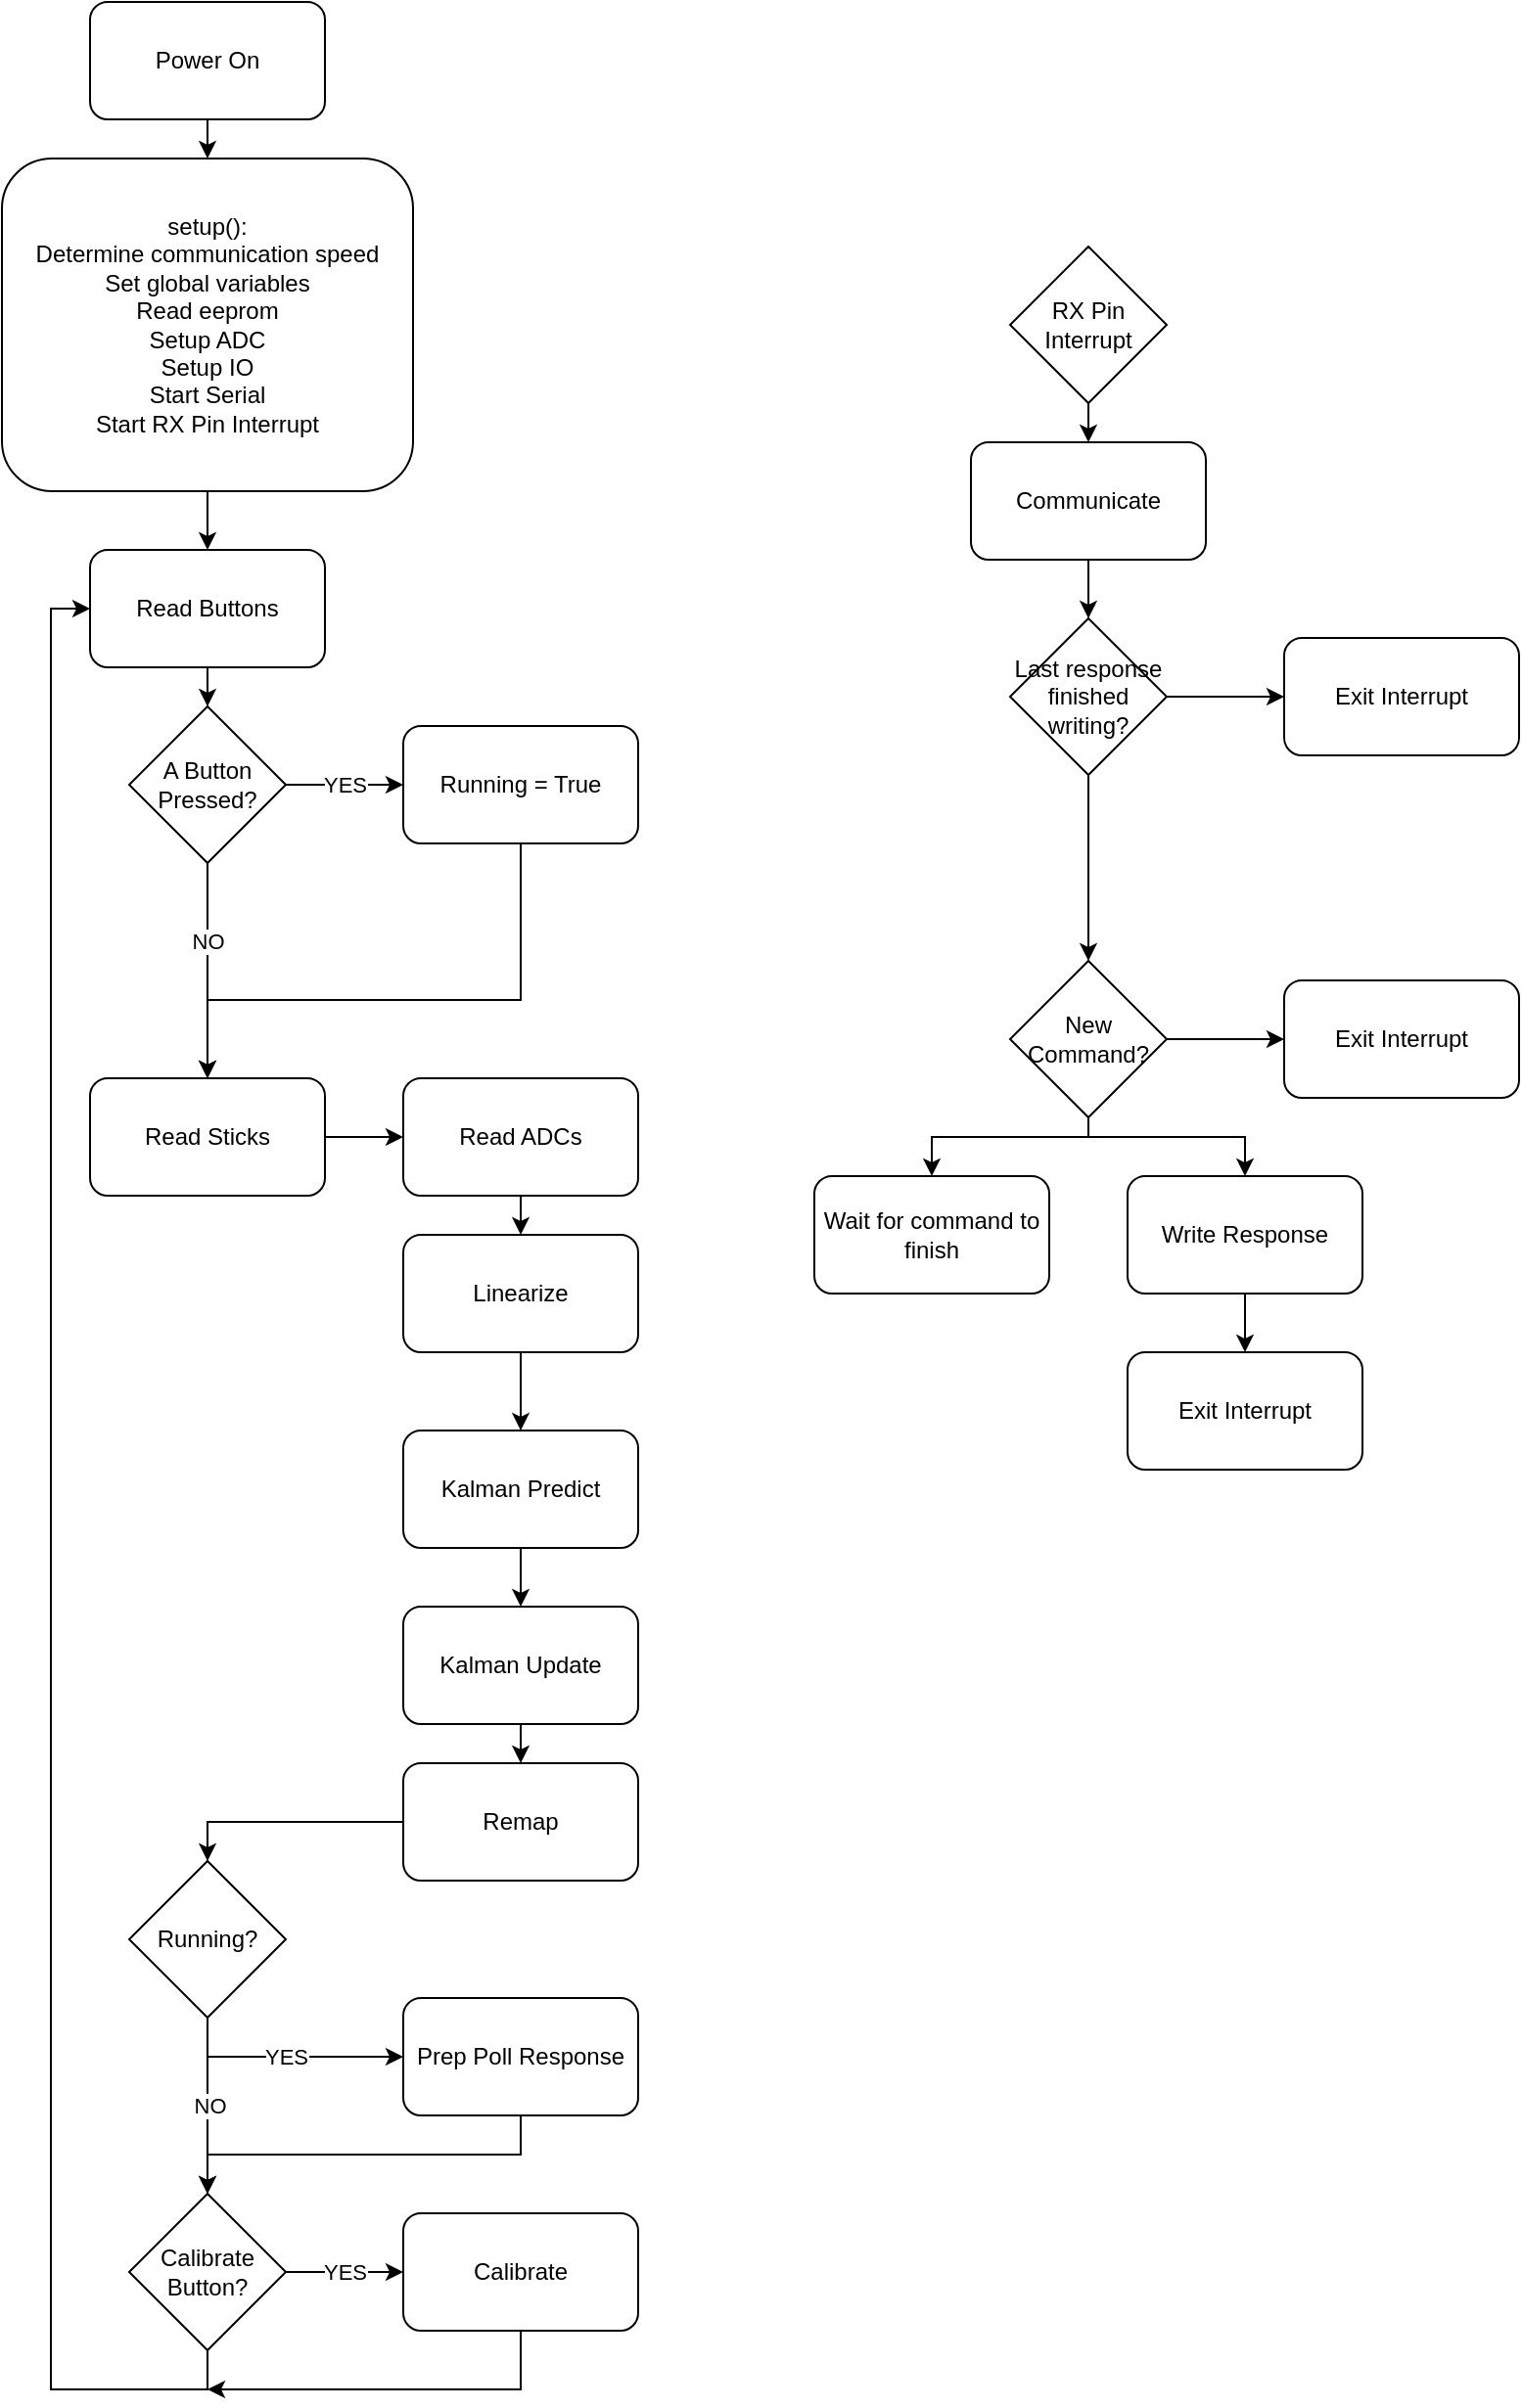 <mxfile version="16.1.2" type="device"><diagram id="C5RBs43oDa-KdzZeNtuy" name="Page-1"><mxGraphModel dx="1422" dy="875" grid="1" gridSize="10" guides="1" tooltips="1" connect="1" arrows="1" fold="1" page="1" pageScale="1" pageWidth="1100" pageHeight="1700" math="0" shadow="0"><root><mxCell id="WIyWlLk6GJQsqaUBKTNV-0"/><mxCell id="WIyWlLk6GJQsqaUBKTNV-1" parent="WIyWlLk6GJQsqaUBKTNV-0"/><mxCell id="0jebbwYgDAoN2FmGS8JJ-3" style="edgeStyle=orthogonalEdgeStyle;rounded=0;orthogonalLoop=1;jettySize=auto;html=1;exitX=0.5;exitY=1;exitDx=0;exitDy=0;entryX=0.5;entryY=0;entryDx=0;entryDy=0;" parent="WIyWlLk6GJQsqaUBKTNV-1" source="0jebbwYgDAoN2FmGS8JJ-0" target="0jebbwYgDAoN2FmGS8JJ-1" edge="1"><mxGeometry relative="1" as="geometry"/></mxCell><mxCell id="0jebbwYgDAoN2FmGS8JJ-0" value="Power On" style="rounded=1;whiteSpace=wrap;html=1;" parent="WIyWlLk6GJQsqaUBKTNV-1" vertex="1"><mxGeometry x="330" y="30" width="120" height="60" as="geometry"/></mxCell><mxCell id="6J4VlCVs7QtbEeNS8106-21" style="edgeStyle=orthogonalEdgeStyle;rounded=0;orthogonalLoop=1;jettySize=auto;html=1;exitX=0.5;exitY=1;exitDx=0;exitDy=0;entryX=0.5;entryY=0;entryDx=0;entryDy=0;" parent="WIyWlLk6GJQsqaUBKTNV-1" source="0jebbwYgDAoN2FmGS8JJ-1" target="6J4VlCVs7QtbEeNS8106-19" edge="1"><mxGeometry relative="1" as="geometry"/></mxCell><mxCell id="0jebbwYgDAoN2FmGS8JJ-1" value="setup():&lt;br&gt;Determine communication speed&lt;br&gt;Set global variables&lt;br&gt;Read eeprom&lt;br&gt;Setup ADC&lt;br&gt;Setup IO&lt;br&gt;Start Serial&lt;br&gt;Start RX Pin Interrupt" style="rounded=1;whiteSpace=wrap;html=1;" parent="WIyWlLk6GJQsqaUBKTNV-1" vertex="1"><mxGeometry x="285" y="110" width="210" height="170" as="geometry"/></mxCell><mxCell id="iKhLAJxOBIBw1GQxqQ_M-37" style="edgeStyle=orthogonalEdgeStyle;rounded=0;orthogonalLoop=1;jettySize=auto;html=1;exitX=0.5;exitY=1;exitDx=0;exitDy=0;entryX=0.5;entryY=0;entryDx=0;entryDy=0;" edge="1" parent="WIyWlLk6GJQsqaUBKTNV-1" source="6J4VlCVs7QtbEeNS8106-5" target="iKhLAJxOBIBw1GQxqQ_M-25"><mxGeometry relative="1" as="geometry"/></mxCell><mxCell id="6J4VlCVs7QtbEeNS8106-5" value="Write Response" style="rounded=1;whiteSpace=wrap;html=1;" parent="WIyWlLk6GJQsqaUBKTNV-1" vertex="1"><mxGeometry x="860" y="630" width="120" height="60" as="geometry"/></mxCell><mxCell id="6J4VlCVs7QtbEeNS8106-34" style="edgeStyle=orthogonalEdgeStyle;rounded=0;orthogonalLoop=1;jettySize=auto;html=1;exitX=0.5;exitY=1;exitDx=0;exitDy=0;entryX=0.5;entryY=0;entryDx=0;entryDy=0;" parent="WIyWlLk6GJQsqaUBKTNV-1" source="6J4VlCVs7QtbEeNS8106-15" target="6J4VlCVs7QtbEeNS8106-33" edge="1"><mxGeometry relative="1" as="geometry"/></mxCell><mxCell id="6J4VlCVs7QtbEeNS8106-15" value="Linearize" style="rounded=1;whiteSpace=wrap;html=1;" parent="WIyWlLk6GJQsqaUBKTNV-1" vertex="1"><mxGeometry x="490" y="660" width="120" height="60" as="geometry"/></mxCell><mxCell id="iKhLAJxOBIBw1GQxqQ_M-12" style="edgeStyle=orthogonalEdgeStyle;rounded=0;orthogonalLoop=1;jettySize=auto;html=1;exitX=0.5;exitY=1;exitDx=0;exitDy=0;entryX=0.5;entryY=0;entryDx=0;entryDy=0;" edge="1" parent="WIyWlLk6GJQsqaUBKTNV-1" source="6J4VlCVs7QtbEeNS8106-19" target="iKhLAJxOBIBw1GQxqQ_M-10"><mxGeometry relative="1" as="geometry"/></mxCell><mxCell id="6J4VlCVs7QtbEeNS8106-19" value="Read Buttons" style="rounded=1;whiteSpace=wrap;html=1;" parent="WIyWlLk6GJQsqaUBKTNV-1" vertex="1"><mxGeometry x="330" y="310" width="120" height="60" as="geometry"/></mxCell><mxCell id="iKhLAJxOBIBw1GQxqQ_M-20" style="edgeStyle=orthogonalEdgeStyle;rounded=0;orthogonalLoop=1;jettySize=auto;html=1;exitX=1;exitY=0.5;exitDx=0;exitDy=0;entryX=0;entryY=0.5;entryDx=0;entryDy=0;" edge="1" parent="WIyWlLk6GJQsqaUBKTNV-1" source="6J4VlCVs7QtbEeNS8106-20" target="iKhLAJxOBIBw1GQxqQ_M-18"><mxGeometry relative="1" as="geometry"/></mxCell><mxCell id="6J4VlCVs7QtbEeNS8106-20" value="Read Sticks" style="rounded=1;whiteSpace=wrap;html=1;" parent="WIyWlLk6GJQsqaUBKTNV-1" vertex="1"><mxGeometry x="330" y="580" width="120" height="60" as="geometry"/></mxCell><mxCell id="6J4VlCVs7QtbEeNS8106-37" style="edgeStyle=orthogonalEdgeStyle;rounded=0;orthogonalLoop=1;jettySize=auto;html=1;exitX=0.5;exitY=1;exitDx=0;exitDy=0;entryX=0.5;entryY=0;entryDx=0;entryDy=0;" parent="WIyWlLk6GJQsqaUBKTNV-1" source="6J4VlCVs7QtbEeNS8106-33" target="6J4VlCVs7QtbEeNS8106-36" edge="1"><mxGeometry relative="1" as="geometry"/></mxCell><mxCell id="6J4VlCVs7QtbEeNS8106-33" value="Kalman Predict" style="rounded=1;whiteSpace=wrap;html=1;" parent="WIyWlLk6GJQsqaUBKTNV-1" vertex="1"><mxGeometry x="490" y="760" width="120" height="60" as="geometry"/></mxCell><mxCell id="6J4VlCVs7QtbEeNS8106-47" style="edgeStyle=orthogonalEdgeStyle;rounded=0;orthogonalLoop=1;jettySize=auto;html=1;exitX=0.5;exitY=1;exitDx=0;exitDy=0;entryX=0.5;entryY=0;entryDx=0;entryDy=0;" parent="WIyWlLk6GJQsqaUBKTNV-1" source="6J4VlCVs7QtbEeNS8106-36" target="6J4VlCVs7QtbEeNS8106-46" edge="1"><mxGeometry relative="1" as="geometry"/></mxCell><mxCell id="6J4VlCVs7QtbEeNS8106-36" value="Kalman Update" style="rounded=1;whiteSpace=wrap;html=1;" parent="WIyWlLk6GJQsqaUBKTNV-1" vertex="1"><mxGeometry x="490" y="850" width="120" height="60" as="geometry"/></mxCell><mxCell id="iKhLAJxOBIBw1GQxqQ_M-7" style="edgeStyle=orthogonalEdgeStyle;rounded=0;orthogonalLoop=1;jettySize=auto;html=1;exitX=0.5;exitY=1;exitDx=0;exitDy=0;entryX=0.5;entryY=0;entryDx=0;entryDy=0;" edge="1" parent="WIyWlLk6GJQsqaUBKTNV-1" source="6J4VlCVs7QtbEeNS8106-38" target="6J4VlCVs7QtbEeNS8106-42"><mxGeometry relative="1" as="geometry"/></mxCell><mxCell id="6J4VlCVs7QtbEeNS8106-38" value="Prep Poll Response" style="rounded=1;whiteSpace=wrap;html=1;" parent="WIyWlLk6GJQsqaUBKTNV-1" vertex="1"><mxGeometry x="490" y="1050" width="120" height="60" as="geometry"/></mxCell><mxCell id="iKhLAJxOBIBw1GQxqQ_M-8" value="YES" style="edgeStyle=orthogonalEdgeStyle;rounded=0;orthogonalLoop=1;jettySize=auto;html=1;exitX=1;exitY=0.5;exitDx=0;exitDy=0;entryX=0;entryY=0.5;entryDx=0;entryDy=0;" edge="1" parent="WIyWlLk6GJQsqaUBKTNV-1" source="6J4VlCVs7QtbEeNS8106-42" target="iKhLAJxOBIBw1GQxqQ_M-4"><mxGeometry relative="1" as="geometry"/></mxCell><mxCell id="iKhLAJxOBIBw1GQxqQ_M-9" style="edgeStyle=orthogonalEdgeStyle;rounded=0;orthogonalLoop=1;jettySize=auto;html=1;exitX=0.5;exitY=1;exitDx=0;exitDy=0;entryX=0;entryY=0.5;entryDx=0;entryDy=0;" edge="1" parent="WIyWlLk6GJQsqaUBKTNV-1" source="6J4VlCVs7QtbEeNS8106-42" target="6J4VlCVs7QtbEeNS8106-19"><mxGeometry relative="1" as="geometry"/></mxCell><mxCell id="6J4VlCVs7QtbEeNS8106-42" value="Calibrate Button?" style="rhombus;whiteSpace=wrap;html=1;" parent="WIyWlLk6GJQsqaUBKTNV-1" vertex="1"><mxGeometry x="350" y="1150" width="80" height="80" as="geometry"/></mxCell><mxCell id="iKhLAJxOBIBw1GQxqQ_M-5" style="edgeStyle=orthogonalEdgeStyle;rounded=0;orthogonalLoop=1;jettySize=auto;html=1;exitX=0;exitY=0.5;exitDx=0;exitDy=0;entryX=0.5;entryY=0;entryDx=0;entryDy=0;" edge="1" parent="WIyWlLk6GJQsqaUBKTNV-1" source="6J4VlCVs7QtbEeNS8106-46" target="iKhLAJxOBIBw1GQxqQ_M-2"><mxGeometry relative="1" as="geometry"/></mxCell><mxCell id="6J4VlCVs7QtbEeNS8106-46" value="Remap" style="rounded=1;whiteSpace=wrap;html=1;" parent="WIyWlLk6GJQsqaUBKTNV-1" vertex="1"><mxGeometry x="490" y="930" width="120" height="60" as="geometry"/></mxCell><mxCell id="iKhLAJxOBIBw1GQxqQ_M-27" style="edgeStyle=orthogonalEdgeStyle;rounded=0;orthogonalLoop=1;jettySize=auto;html=1;exitX=0.5;exitY=1;exitDx=0;exitDy=0;entryX=0.5;entryY=0;entryDx=0;entryDy=0;" edge="1" parent="WIyWlLk6GJQsqaUBKTNV-1" source="lpSNnUvoEKjffmYuPYzg-0" target="lpSNnUvoEKjffmYuPYzg-2"><mxGeometry relative="1" as="geometry"/></mxCell><mxCell id="lpSNnUvoEKjffmYuPYzg-0" value="RX Pin Interrupt" style="rhombus;whiteSpace=wrap;html=1;" parent="WIyWlLk6GJQsqaUBKTNV-1" vertex="1"><mxGeometry x="800" y="155" width="80" height="80" as="geometry"/></mxCell><mxCell id="iKhLAJxOBIBw1GQxqQ_M-29" style="edgeStyle=orthogonalEdgeStyle;rounded=0;orthogonalLoop=1;jettySize=auto;html=1;exitX=1;exitY=0.5;exitDx=0;exitDy=0;entryX=0;entryY=0.5;entryDx=0;entryDy=0;" edge="1" parent="WIyWlLk6GJQsqaUBKTNV-1" source="lpSNnUvoEKjffmYuPYzg-1" target="iKhLAJxOBIBw1GQxqQ_M-23"><mxGeometry relative="1" as="geometry"/></mxCell><mxCell id="iKhLAJxOBIBw1GQxqQ_M-30" style="edgeStyle=orthogonalEdgeStyle;rounded=0;orthogonalLoop=1;jettySize=auto;html=1;exitX=0.5;exitY=1;exitDx=0;exitDy=0;entryX=0.5;entryY=0;entryDx=0;entryDy=0;" edge="1" parent="WIyWlLk6GJQsqaUBKTNV-1" source="lpSNnUvoEKjffmYuPYzg-1" target="lpSNnUvoEKjffmYuPYzg-3"><mxGeometry relative="1" as="geometry"/></mxCell><mxCell id="lpSNnUvoEKjffmYuPYzg-1" value="Last response finished writing?" style="rhombus;whiteSpace=wrap;html=1;" parent="WIyWlLk6GJQsqaUBKTNV-1" vertex="1"><mxGeometry x="800" y="345" width="80" height="80" as="geometry"/></mxCell><mxCell id="iKhLAJxOBIBw1GQxqQ_M-28" style="edgeStyle=orthogonalEdgeStyle;rounded=0;orthogonalLoop=1;jettySize=auto;html=1;exitX=0.5;exitY=1;exitDx=0;exitDy=0;entryX=0.5;entryY=0;entryDx=0;entryDy=0;" edge="1" parent="WIyWlLk6GJQsqaUBKTNV-1" source="lpSNnUvoEKjffmYuPYzg-2" target="lpSNnUvoEKjffmYuPYzg-1"><mxGeometry relative="1" as="geometry"/></mxCell><mxCell id="lpSNnUvoEKjffmYuPYzg-2" value="Communicate" style="rounded=1;whiteSpace=wrap;html=1;" parent="WIyWlLk6GJQsqaUBKTNV-1" vertex="1"><mxGeometry x="780" y="255" width="120" height="60" as="geometry"/></mxCell><mxCell id="iKhLAJxOBIBw1GQxqQ_M-31" style="edgeStyle=orthogonalEdgeStyle;rounded=0;orthogonalLoop=1;jettySize=auto;html=1;exitX=1;exitY=0.5;exitDx=0;exitDy=0;entryX=0;entryY=0.5;entryDx=0;entryDy=0;" edge="1" parent="WIyWlLk6GJQsqaUBKTNV-1" source="lpSNnUvoEKjffmYuPYzg-3" target="iKhLAJxOBIBw1GQxqQ_M-24"><mxGeometry relative="1" as="geometry"/></mxCell><mxCell id="iKhLAJxOBIBw1GQxqQ_M-35" style="edgeStyle=orthogonalEdgeStyle;rounded=0;orthogonalLoop=1;jettySize=auto;html=1;exitX=0.5;exitY=1;exitDx=0;exitDy=0;entryX=0.5;entryY=0;entryDx=0;entryDy=0;" edge="1" parent="WIyWlLk6GJQsqaUBKTNV-1" source="lpSNnUvoEKjffmYuPYzg-3" target="iKhLAJxOBIBw1GQxqQ_M-26"><mxGeometry relative="1" as="geometry"><Array as="points"><mxPoint x="840" y="610"/><mxPoint x="760" y="610"/></Array></mxGeometry></mxCell><mxCell id="iKhLAJxOBIBw1GQxqQ_M-36" style="edgeStyle=orthogonalEdgeStyle;rounded=0;orthogonalLoop=1;jettySize=auto;html=1;exitX=0.5;exitY=1;exitDx=0;exitDy=0;entryX=0.5;entryY=0;entryDx=0;entryDy=0;" edge="1" parent="WIyWlLk6GJQsqaUBKTNV-1" source="lpSNnUvoEKjffmYuPYzg-3" target="6J4VlCVs7QtbEeNS8106-5"><mxGeometry relative="1" as="geometry"><Array as="points"><mxPoint x="840" y="610"/><mxPoint x="920" y="610"/></Array></mxGeometry></mxCell><mxCell id="lpSNnUvoEKjffmYuPYzg-3" value="New Command?" style="rhombus;whiteSpace=wrap;html=1;" parent="WIyWlLk6GJQsqaUBKTNV-1" vertex="1"><mxGeometry x="800" y="520" width="80" height="80" as="geometry"/></mxCell><mxCell id="iKhLAJxOBIBw1GQxqQ_M-6" value="YES" style="edgeStyle=orthogonalEdgeStyle;rounded=0;orthogonalLoop=1;jettySize=auto;html=1;exitX=0.5;exitY=1;exitDx=0;exitDy=0;entryX=0;entryY=0.5;entryDx=0;entryDy=0;" edge="1" parent="WIyWlLk6GJQsqaUBKTNV-1" source="iKhLAJxOBIBw1GQxqQ_M-2" target="6J4VlCVs7QtbEeNS8106-38"><mxGeometry relative="1" as="geometry"/></mxCell><mxCell id="iKhLAJxOBIBw1GQxqQ_M-16" value="NO" style="edgeStyle=orthogonalEdgeStyle;rounded=0;orthogonalLoop=1;jettySize=auto;html=1;exitX=0.5;exitY=1;exitDx=0;exitDy=0;" edge="1" parent="WIyWlLk6GJQsqaUBKTNV-1" source="iKhLAJxOBIBw1GQxqQ_M-2"><mxGeometry relative="1" as="geometry"><mxPoint x="390" y="1150" as="targetPoint"/></mxGeometry></mxCell><mxCell id="iKhLAJxOBIBw1GQxqQ_M-2" value="Running?" style="rhombus;whiteSpace=wrap;html=1;" vertex="1" parent="WIyWlLk6GJQsqaUBKTNV-1"><mxGeometry x="350" y="980" width="80" height="80" as="geometry"/></mxCell><mxCell id="iKhLAJxOBIBw1GQxqQ_M-17" style="edgeStyle=orthogonalEdgeStyle;rounded=0;orthogonalLoop=1;jettySize=auto;html=1;exitX=0.5;exitY=1;exitDx=0;exitDy=0;" edge="1" parent="WIyWlLk6GJQsqaUBKTNV-1" source="iKhLAJxOBIBw1GQxqQ_M-4"><mxGeometry relative="1" as="geometry"><mxPoint x="390" y="1250" as="targetPoint"/><Array as="points"><mxPoint x="550" y="1250"/></Array></mxGeometry></mxCell><mxCell id="iKhLAJxOBIBw1GQxqQ_M-4" value="Calibrate" style="rounded=1;whiteSpace=wrap;html=1;" vertex="1" parent="WIyWlLk6GJQsqaUBKTNV-1"><mxGeometry x="490" y="1160" width="120" height="60" as="geometry"/></mxCell><mxCell id="iKhLAJxOBIBw1GQxqQ_M-13" value="YES" style="edgeStyle=orthogonalEdgeStyle;rounded=0;orthogonalLoop=1;jettySize=auto;html=1;exitX=1;exitY=0.5;exitDx=0;exitDy=0;entryX=0;entryY=0.5;entryDx=0;entryDy=0;" edge="1" parent="WIyWlLk6GJQsqaUBKTNV-1" source="iKhLAJxOBIBw1GQxqQ_M-10" target="iKhLAJxOBIBw1GQxqQ_M-11"><mxGeometry relative="1" as="geometry"/></mxCell><mxCell id="iKhLAJxOBIBw1GQxqQ_M-14" value="NO" style="edgeStyle=orthogonalEdgeStyle;rounded=0;orthogonalLoop=1;jettySize=auto;html=1;exitX=0.5;exitY=1;exitDx=0;exitDy=0;entryX=0.5;entryY=0;entryDx=0;entryDy=0;" edge="1" parent="WIyWlLk6GJQsqaUBKTNV-1" source="iKhLAJxOBIBw1GQxqQ_M-10" target="6J4VlCVs7QtbEeNS8106-20"><mxGeometry x="-0.273" relative="1" as="geometry"><mxPoint as="offset"/></mxGeometry></mxCell><mxCell id="iKhLAJxOBIBw1GQxqQ_M-10" value="A Button Pressed?" style="rhombus;whiteSpace=wrap;html=1;" vertex="1" parent="WIyWlLk6GJQsqaUBKTNV-1"><mxGeometry x="350" y="390" width="80" height="80" as="geometry"/></mxCell><mxCell id="iKhLAJxOBIBw1GQxqQ_M-15" style="edgeStyle=orthogonalEdgeStyle;rounded=0;orthogonalLoop=1;jettySize=auto;html=1;exitX=0.5;exitY=1;exitDx=0;exitDy=0;entryX=0.5;entryY=0;entryDx=0;entryDy=0;" edge="1" parent="WIyWlLk6GJQsqaUBKTNV-1" source="iKhLAJxOBIBw1GQxqQ_M-11" target="6J4VlCVs7QtbEeNS8106-20"><mxGeometry relative="1" as="geometry"><mxPoint x="390" y="520" as="targetPoint"/><Array as="points"><mxPoint x="550" y="540"/><mxPoint x="390" y="540"/></Array></mxGeometry></mxCell><mxCell id="iKhLAJxOBIBw1GQxqQ_M-11" value="Running = True" style="rounded=1;whiteSpace=wrap;html=1;" vertex="1" parent="WIyWlLk6GJQsqaUBKTNV-1"><mxGeometry x="490" y="400" width="120" height="60" as="geometry"/></mxCell><mxCell id="iKhLAJxOBIBw1GQxqQ_M-19" style="edgeStyle=orthogonalEdgeStyle;rounded=0;orthogonalLoop=1;jettySize=auto;html=1;exitX=0.5;exitY=1;exitDx=0;exitDy=0;entryX=0.5;entryY=0;entryDx=0;entryDy=0;" edge="1" parent="WIyWlLk6GJQsqaUBKTNV-1" source="iKhLAJxOBIBw1GQxqQ_M-18" target="6J4VlCVs7QtbEeNS8106-15"><mxGeometry relative="1" as="geometry"/></mxCell><mxCell id="iKhLAJxOBIBw1GQxqQ_M-18" value="Read ADCs" style="rounded=1;whiteSpace=wrap;html=1;" vertex="1" parent="WIyWlLk6GJQsqaUBKTNV-1"><mxGeometry x="490" y="580" width="120" height="60" as="geometry"/></mxCell><mxCell id="iKhLAJxOBIBw1GQxqQ_M-23" value="Exit Interrupt" style="rounded=1;whiteSpace=wrap;html=1;" vertex="1" parent="WIyWlLk6GJQsqaUBKTNV-1"><mxGeometry x="940" y="355" width="120" height="60" as="geometry"/></mxCell><mxCell id="iKhLAJxOBIBw1GQxqQ_M-24" value="Exit Interrupt" style="rounded=1;whiteSpace=wrap;html=1;" vertex="1" parent="WIyWlLk6GJQsqaUBKTNV-1"><mxGeometry x="940" y="530" width="120" height="60" as="geometry"/></mxCell><mxCell id="iKhLAJxOBIBw1GQxqQ_M-25" value="Exit Interrupt" style="rounded=1;whiteSpace=wrap;html=1;" vertex="1" parent="WIyWlLk6GJQsqaUBKTNV-1"><mxGeometry x="860" y="720" width="120" height="60" as="geometry"/></mxCell><mxCell id="iKhLAJxOBIBw1GQxqQ_M-26" value="Wait for command to finish" style="rounded=1;whiteSpace=wrap;html=1;" vertex="1" parent="WIyWlLk6GJQsqaUBKTNV-1"><mxGeometry x="700" y="630" width="120" height="60" as="geometry"/></mxCell></root></mxGraphModel></diagram></mxfile>